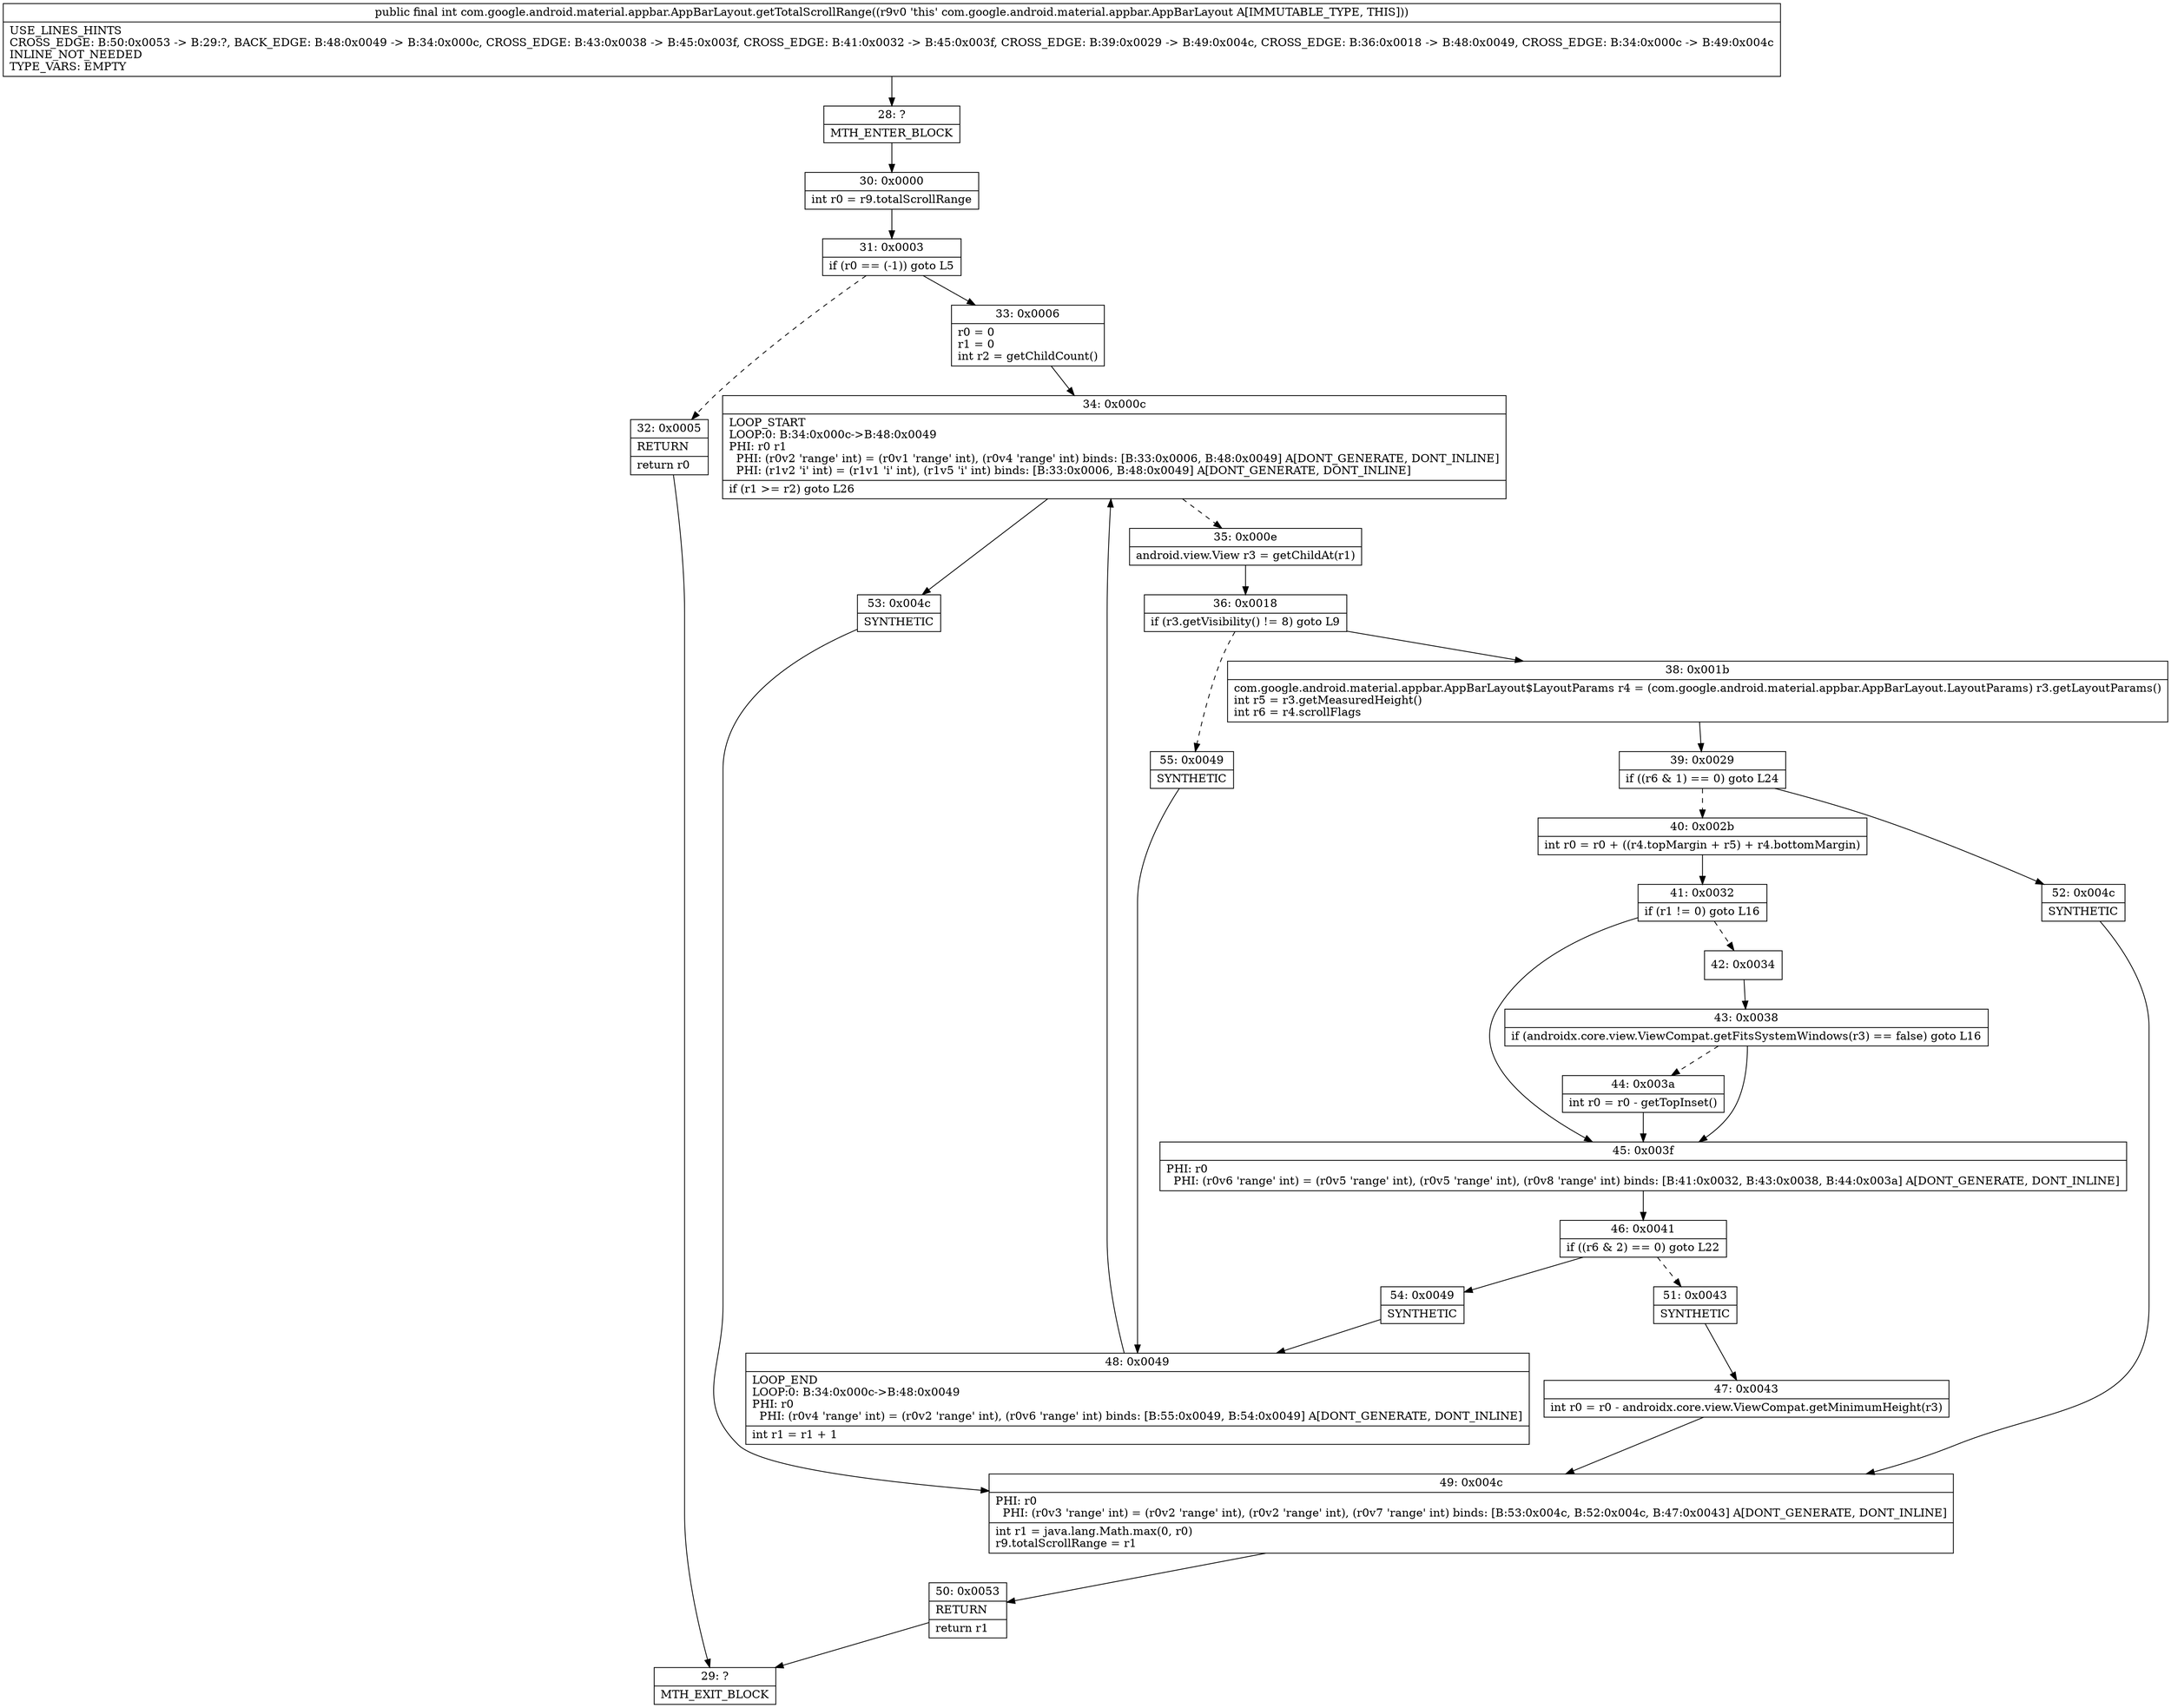 digraph "CFG forcom.google.android.material.appbar.AppBarLayout.getTotalScrollRange()I" {
Node_28 [shape=record,label="{28\:\ ?|MTH_ENTER_BLOCK\l}"];
Node_30 [shape=record,label="{30\:\ 0x0000|int r0 = r9.totalScrollRange\l}"];
Node_31 [shape=record,label="{31\:\ 0x0003|if (r0 == (\-1)) goto L5\l}"];
Node_32 [shape=record,label="{32\:\ 0x0005|RETURN\l|return r0\l}"];
Node_29 [shape=record,label="{29\:\ ?|MTH_EXIT_BLOCK\l}"];
Node_33 [shape=record,label="{33\:\ 0x0006|r0 = 0\lr1 = 0\lint r2 = getChildCount()\l}"];
Node_34 [shape=record,label="{34\:\ 0x000c|LOOP_START\lLOOP:0: B:34:0x000c\-\>B:48:0x0049\lPHI: r0 r1 \l  PHI: (r0v2 'range' int) = (r0v1 'range' int), (r0v4 'range' int) binds: [B:33:0x0006, B:48:0x0049] A[DONT_GENERATE, DONT_INLINE]\l  PHI: (r1v2 'i' int) = (r1v1 'i' int), (r1v5 'i' int) binds: [B:33:0x0006, B:48:0x0049] A[DONT_GENERATE, DONT_INLINE]\l|if (r1 \>= r2) goto L26\l}"];
Node_35 [shape=record,label="{35\:\ 0x000e|android.view.View r3 = getChildAt(r1)\l}"];
Node_36 [shape=record,label="{36\:\ 0x0018|if (r3.getVisibility() != 8) goto L9\l}"];
Node_38 [shape=record,label="{38\:\ 0x001b|com.google.android.material.appbar.AppBarLayout$LayoutParams r4 = (com.google.android.material.appbar.AppBarLayout.LayoutParams) r3.getLayoutParams()\lint r5 = r3.getMeasuredHeight()\lint r6 = r4.scrollFlags\l}"];
Node_39 [shape=record,label="{39\:\ 0x0029|if ((r6 & 1) == 0) goto L24\l}"];
Node_40 [shape=record,label="{40\:\ 0x002b|int r0 = r0 + ((r4.topMargin + r5) + r4.bottomMargin)\l}"];
Node_41 [shape=record,label="{41\:\ 0x0032|if (r1 != 0) goto L16\l}"];
Node_42 [shape=record,label="{42\:\ 0x0034}"];
Node_43 [shape=record,label="{43\:\ 0x0038|if (androidx.core.view.ViewCompat.getFitsSystemWindows(r3) == false) goto L16\l}"];
Node_44 [shape=record,label="{44\:\ 0x003a|int r0 = r0 \- getTopInset()\l}"];
Node_45 [shape=record,label="{45\:\ 0x003f|PHI: r0 \l  PHI: (r0v6 'range' int) = (r0v5 'range' int), (r0v5 'range' int), (r0v8 'range' int) binds: [B:41:0x0032, B:43:0x0038, B:44:0x003a] A[DONT_GENERATE, DONT_INLINE]\l}"];
Node_46 [shape=record,label="{46\:\ 0x0041|if ((r6 & 2) == 0) goto L22\l}"];
Node_51 [shape=record,label="{51\:\ 0x0043|SYNTHETIC\l}"];
Node_47 [shape=record,label="{47\:\ 0x0043|int r0 = r0 \- androidx.core.view.ViewCompat.getMinimumHeight(r3)\l}"];
Node_49 [shape=record,label="{49\:\ 0x004c|PHI: r0 \l  PHI: (r0v3 'range' int) = (r0v2 'range' int), (r0v2 'range' int), (r0v7 'range' int) binds: [B:53:0x004c, B:52:0x004c, B:47:0x0043] A[DONT_GENERATE, DONT_INLINE]\l|int r1 = java.lang.Math.max(0, r0)\lr9.totalScrollRange = r1\l}"];
Node_50 [shape=record,label="{50\:\ 0x0053|RETURN\l|return r1\l}"];
Node_54 [shape=record,label="{54\:\ 0x0049|SYNTHETIC\l}"];
Node_48 [shape=record,label="{48\:\ 0x0049|LOOP_END\lLOOP:0: B:34:0x000c\-\>B:48:0x0049\lPHI: r0 \l  PHI: (r0v4 'range' int) = (r0v2 'range' int), (r0v6 'range' int) binds: [B:55:0x0049, B:54:0x0049] A[DONT_GENERATE, DONT_INLINE]\l|int r1 = r1 + 1\l}"];
Node_52 [shape=record,label="{52\:\ 0x004c|SYNTHETIC\l}"];
Node_55 [shape=record,label="{55\:\ 0x0049|SYNTHETIC\l}"];
Node_53 [shape=record,label="{53\:\ 0x004c|SYNTHETIC\l}"];
MethodNode[shape=record,label="{public final int com.google.android.material.appbar.AppBarLayout.getTotalScrollRange((r9v0 'this' com.google.android.material.appbar.AppBarLayout A[IMMUTABLE_TYPE, THIS]))  | USE_LINES_HINTS\lCROSS_EDGE: B:50:0x0053 \-\> B:29:?, BACK_EDGE: B:48:0x0049 \-\> B:34:0x000c, CROSS_EDGE: B:43:0x0038 \-\> B:45:0x003f, CROSS_EDGE: B:41:0x0032 \-\> B:45:0x003f, CROSS_EDGE: B:39:0x0029 \-\> B:49:0x004c, CROSS_EDGE: B:36:0x0018 \-\> B:48:0x0049, CROSS_EDGE: B:34:0x000c \-\> B:49:0x004c\lINLINE_NOT_NEEDED\lTYPE_VARS: EMPTY\l}"];
MethodNode -> Node_28;Node_28 -> Node_30;
Node_30 -> Node_31;
Node_31 -> Node_32[style=dashed];
Node_31 -> Node_33;
Node_32 -> Node_29;
Node_33 -> Node_34;
Node_34 -> Node_35[style=dashed];
Node_34 -> Node_53;
Node_35 -> Node_36;
Node_36 -> Node_38;
Node_36 -> Node_55[style=dashed];
Node_38 -> Node_39;
Node_39 -> Node_40[style=dashed];
Node_39 -> Node_52;
Node_40 -> Node_41;
Node_41 -> Node_42[style=dashed];
Node_41 -> Node_45;
Node_42 -> Node_43;
Node_43 -> Node_44[style=dashed];
Node_43 -> Node_45;
Node_44 -> Node_45;
Node_45 -> Node_46;
Node_46 -> Node_51[style=dashed];
Node_46 -> Node_54;
Node_51 -> Node_47;
Node_47 -> Node_49;
Node_49 -> Node_50;
Node_50 -> Node_29;
Node_54 -> Node_48;
Node_48 -> Node_34;
Node_52 -> Node_49;
Node_55 -> Node_48;
Node_53 -> Node_49;
}

